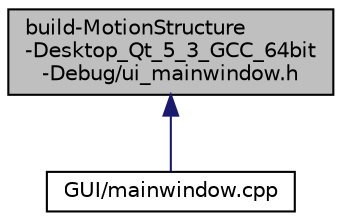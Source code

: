 digraph "build-MotionStructure-Desktop_Qt_5_3_GCC_64bit-Debug/ui_mainwindow.h"
{
  edge [fontname="Helvetica",fontsize="10",labelfontname="Helvetica",labelfontsize="10"];
  node [fontname="Helvetica",fontsize="10",shape=record];
  Node1 [label="build-MotionStructure\l-Desktop_Qt_5_3_GCC_64bit\l-Debug/ui_mainwindow.h",height=0.2,width=0.4,color="black", fillcolor="grey75", style="filled" fontcolor="black"];
  Node1 -> Node2 [dir="back",color="midnightblue",fontsize="10",style="solid"];
  Node2 [label="GUI/mainwindow.cpp",height=0.2,width=0.4,color="black", fillcolor="white", style="filled",URL="$mainwindow_8cpp.html"];
}
